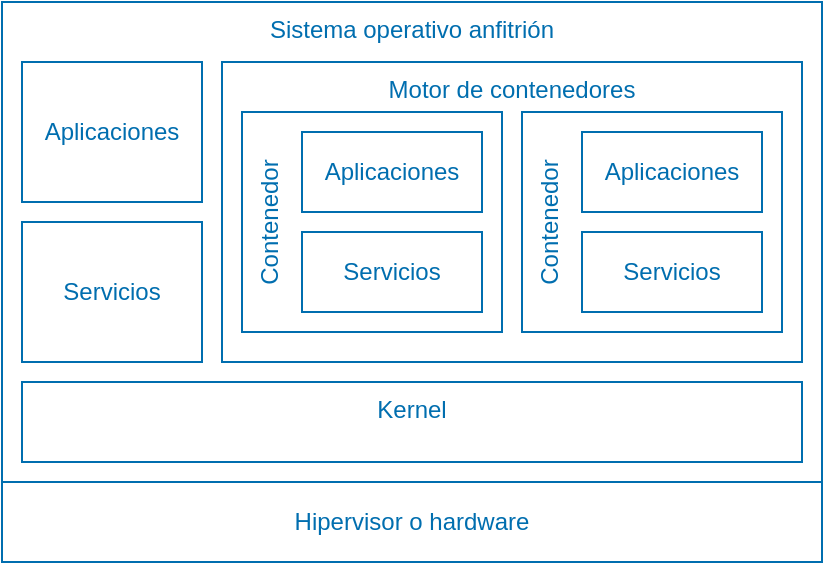<mxfile>
    <diagram id="lhNPyN11TTnuB0F7F2ws" name="Page-1">
        <mxGraphModel dx="536" dy="546" grid="1" gridSize="10" guides="1" tooltips="1" connect="1" arrows="1" fold="1" page="1" pageScale="1" pageWidth="850" pageHeight="1100" math="0" shadow="0">
            <root>
                <mxCell id="0"/>
                <mxCell id="1" parent="0"/>
                <mxCell id="2" value="&lt;font style=&quot;color: light-dark(rgb(0, 110, 175), rgb(0, 110, 175));&quot;&gt;Sistema operativo anfitrión&lt;/font&gt;" style="rounded=0;whiteSpace=wrap;html=1;fillColor=none;fontColor=light-dark(#006EAF,#006EAF);strokeColor=light-dark(#006EAF,#006EAF);verticalAlign=top;" parent="1" vertex="1">
                    <mxGeometry x="40" y="50" width="410" height="240" as="geometry"/>
                </mxCell>
                <mxCell id="3" value="Hipervisor o hardware" style="rounded=0;whiteSpace=wrap;html=1;fillColor=none;fontColor=light-dark(#006EAF,#006EAF);strokeColor=light-dark(#006EAF,#006EAF);" parent="1" vertex="1">
                    <mxGeometry x="40" y="290" width="410" height="40" as="geometry"/>
                </mxCell>
                <mxCell id="4" value="Aplicaciones" style="rounded=0;whiteSpace=wrap;html=1;fillColor=none;fontColor=light-dark(#006EAF,#006EAF);strokeColor=light-dark(#006EAF,#006EAF);" parent="1" vertex="1">
                    <mxGeometry x="50" y="80" width="90" height="70" as="geometry"/>
                </mxCell>
                <mxCell id="5" value="Contenedor" style="rounded=0;whiteSpace=wrap;html=1;fillColor=none;fontColor=light-dark(#006EAF,#006EAF);strokeColor=light-dark(#006EAF,#006EAF);horizontal=0;align=center;verticalAlign=top;" parent="1" vertex="1">
                    <mxGeometry x="160" y="105" width="130" height="110" as="geometry"/>
                </mxCell>
                <mxCell id="7" value="Kernel" style="rounded=0;whiteSpace=wrap;html=1;fillColor=none;fontColor=light-dark(#006EAF,#006EAF);strokeColor=light-dark(#006EAF,#006EAF);verticalAlign=top;" parent="1" vertex="1">
                    <mxGeometry x="50" y="240" width="390" height="40" as="geometry"/>
                </mxCell>
                <mxCell id="8" value="Servicios" style="rounded=0;whiteSpace=wrap;html=1;fillColor=none;fontColor=light-dark(#006EAF,#006EAF);strokeColor=light-dark(#006EAF,#006EAF);" parent="1" vertex="1">
                    <mxGeometry x="50" y="160" width="90" height="70" as="geometry"/>
                </mxCell>
                <mxCell id="9" value="Aplicaciones" style="rounded=0;whiteSpace=wrap;html=1;fillColor=none;fontColor=light-dark(#006EAF,#006EAF);strokeColor=light-dark(#006EAF,#006EAF);" parent="1" vertex="1">
                    <mxGeometry x="190" y="115" width="90" height="40" as="geometry"/>
                </mxCell>
                <mxCell id="10" value="Servicios" style="rounded=0;whiteSpace=wrap;html=1;fillColor=none;fontColor=light-dark(#006EAF,#006EAF);strokeColor=light-dark(#006EAF,#006EAF);" parent="1" vertex="1">
                    <mxGeometry x="190" y="165" width="90" height="40" as="geometry"/>
                </mxCell>
                <mxCell id="11" value="Contenedor" style="rounded=0;whiteSpace=wrap;html=1;fillColor=none;fontColor=light-dark(#006EAF,#006EAF);strokeColor=light-dark(#006EAF,#006EAF);horizontal=0;align=center;verticalAlign=top;" parent="1" vertex="1">
                    <mxGeometry x="300" y="105" width="130" height="110" as="geometry"/>
                </mxCell>
                <mxCell id="12" value="Aplicaciones" style="rounded=0;whiteSpace=wrap;html=1;fillColor=none;fontColor=light-dark(#006EAF,#006EAF);strokeColor=light-dark(#006EAF,#006EAF);" parent="1" vertex="1">
                    <mxGeometry x="330" y="115" width="90" height="40" as="geometry"/>
                </mxCell>
                <mxCell id="13" value="Servicios" style="rounded=0;whiteSpace=wrap;html=1;fillColor=none;fontColor=light-dark(#006EAF,#006EAF);strokeColor=light-dark(#006EAF,#006EAF);" parent="1" vertex="1">
                    <mxGeometry x="330" y="165" width="90" height="40" as="geometry"/>
                </mxCell>
                <mxCell id="14" value="Motor de contenedores" style="rounded=0;whiteSpace=wrap;html=1;fillColor=none;fontColor=light-dark(#006EAF,#006EAF);strokeColor=light-dark(#006EAF,#006EAF);verticalAlign=top;" parent="1" vertex="1">
                    <mxGeometry x="150" y="80" width="290" height="150" as="geometry"/>
                </mxCell>
            </root>
        </mxGraphModel>
    </diagram>
</mxfile>